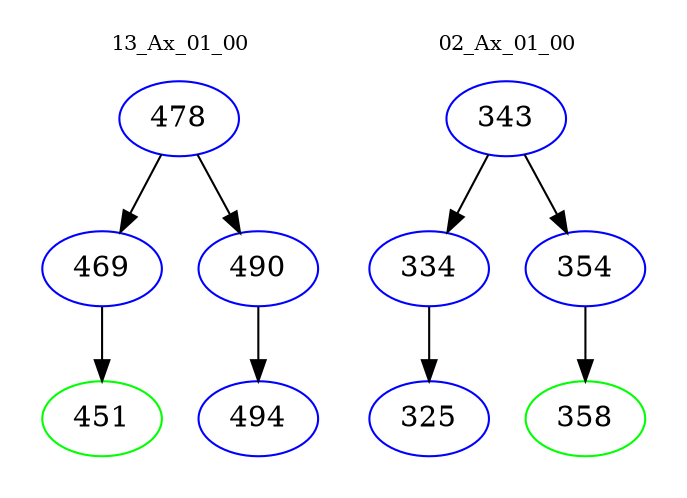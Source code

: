 digraph{
subgraph cluster_0 {
color = white
label = "13_Ax_01_00";
fontsize=10;
T0_478 [label="478", color="blue"]
T0_478 -> T0_469 [color="black"]
T0_469 [label="469", color="blue"]
T0_469 -> T0_451 [color="black"]
T0_451 [label="451", color="green"]
T0_478 -> T0_490 [color="black"]
T0_490 [label="490", color="blue"]
T0_490 -> T0_494 [color="black"]
T0_494 [label="494", color="blue"]
}
subgraph cluster_1 {
color = white
label = "02_Ax_01_00";
fontsize=10;
T1_343 [label="343", color="blue"]
T1_343 -> T1_334 [color="black"]
T1_334 [label="334", color="blue"]
T1_334 -> T1_325 [color="black"]
T1_325 [label="325", color="blue"]
T1_343 -> T1_354 [color="black"]
T1_354 [label="354", color="blue"]
T1_354 -> T1_358 [color="black"]
T1_358 [label="358", color="green"]
}
}
